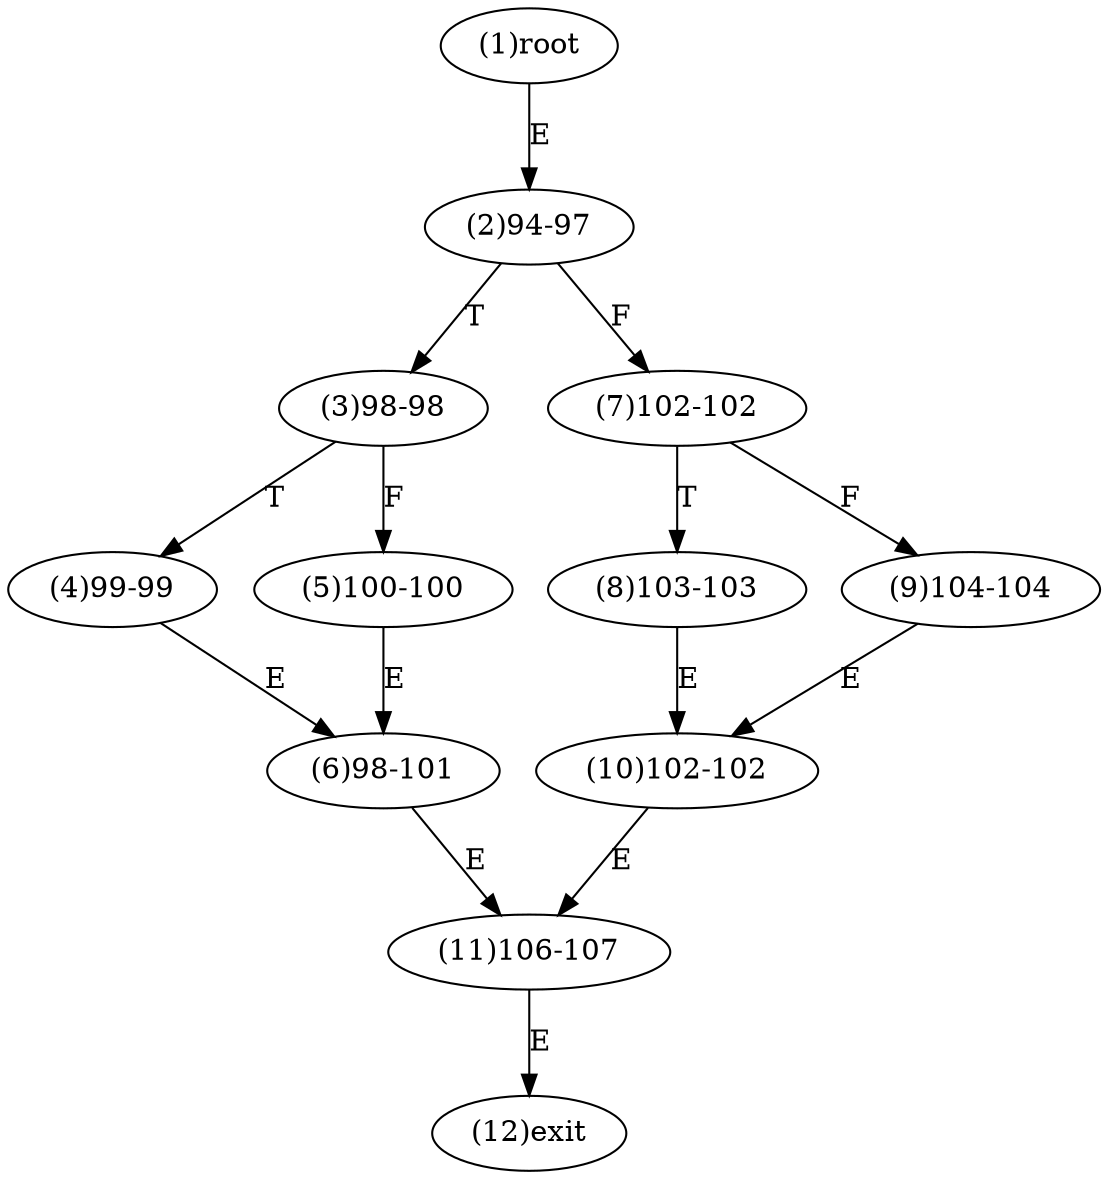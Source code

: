 digraph "" { 
1[ label="(1)root"];
2[ label="(2)94-97"];
3[ label="(3)98-98"];
4[ label="(4)99-99"];
5[ label="(5)100-100"];
6[ label="(6)98-101"];
7[ label="(7)102-102"];
8[ label="(8)103-103"];
9[ label="(9)104-104"];
10[ label="(10)102-102"];
11[ label="(11)106-107"];
12[ label="(12)exit"];
1->2[ label="E"];
2->7[ label="F"];
2->3[ label="T"];
3->5[ label="F"];
3->4[ label="T"];
4->6[ label="E"];
5->6[ label="E"];
6->11[ label="E"];
7->9[ label="F"];
7->8[ label="T"];
8->10[ label="E"];
9->10[ label="E"];
10->11[ label="E"];
11->12[ label="E"];
}